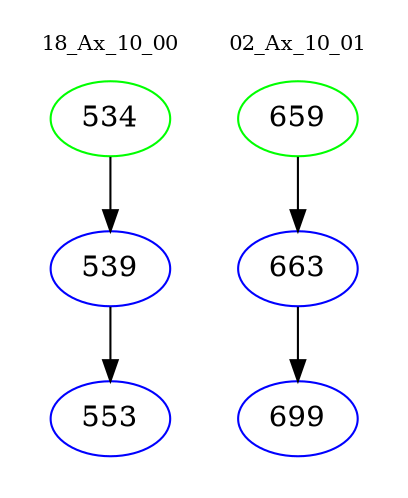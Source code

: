 digraph{
subgraph cluster_0 {
color = white
label = "18_Ax_10_00";
fontsize=10;
T0_534 [label="534", color="green"]
T0_534 -> T0_539 [color="black"]
T0_539 [label="539", color="blue"]
T0_539 -> T0_553 [color="black"]
T0_553 [label="553", color="blue"]
}
subgraph cluster_1 {
color = white
label = "02_Ax_10_01";
fontsize=10;
T1_659 [label="659", color="green"]
T1_659 -> T1_663 [color="black"]
T1_663 [label="663", color="blue"]
T1_663 -> T1_699 [color="black"]
T1_699 [label="699", color="blue"]
}
}
